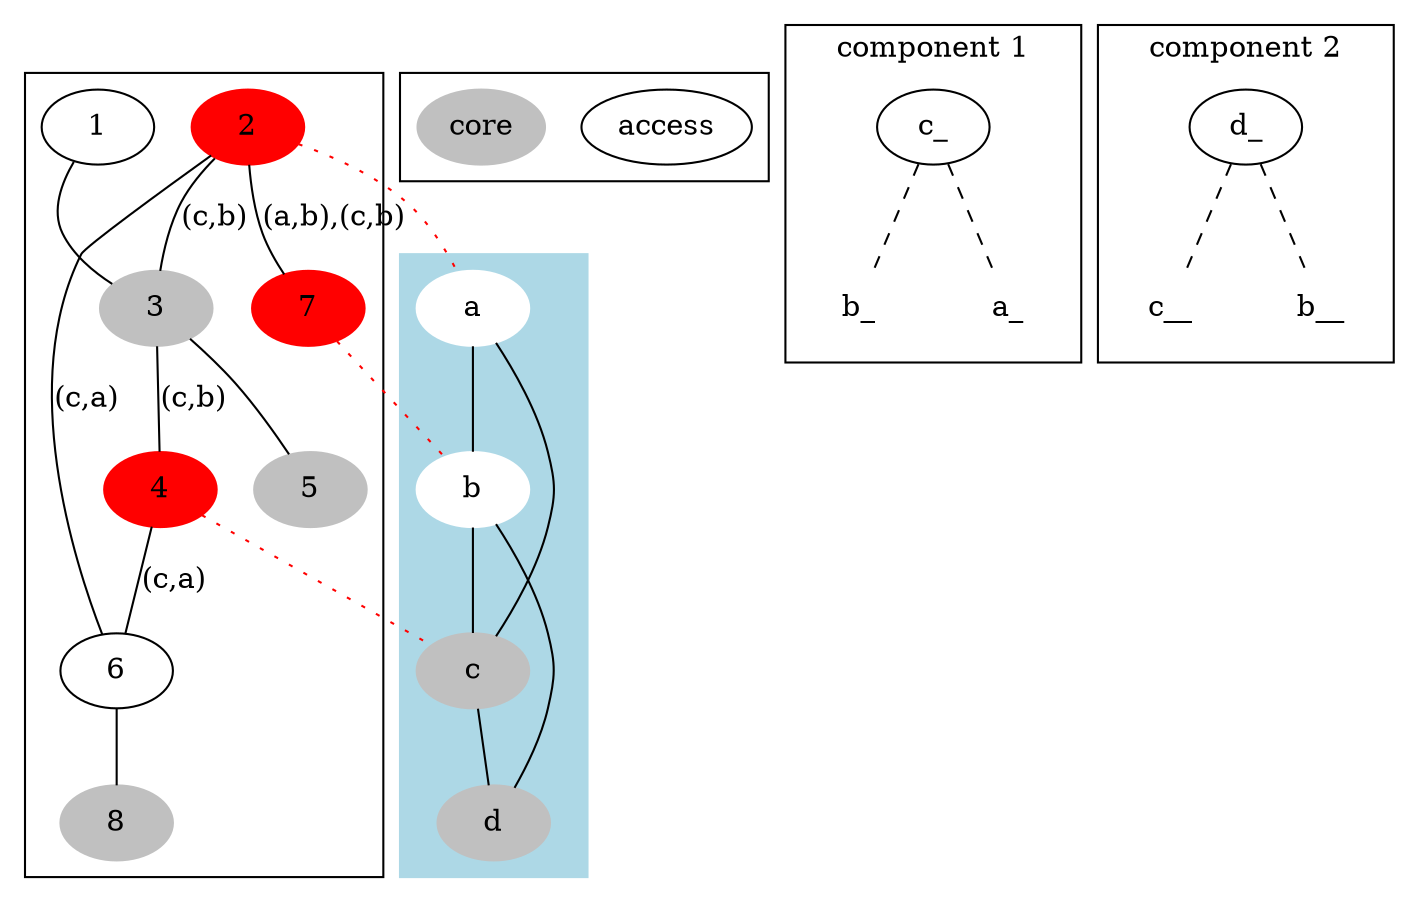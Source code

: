 Graph {
  subgraph cluster_s {
    node [color=black]
    1; 6;
    node [style=filled,color=red]
    2; 7; 4;
    node [style=filled,color=grey]
    8;
    5; 
    3;
  }

  subgraph cluster_v {
    style=filled;
    color=lightblue;
    node [style=filled, color=white]
    a; b;
    node [style=filled, color=grey]
    c; d;
  }
    1 -- 3
    2 -- 3 [ label="(c,b)"]
    2 -- 6 [ label="(c,a)"]
    2 -- 7 [ label= "(a,b),(c,b)"]
    3 -- 4 [ label= "(c,b)"]
    3 -- 5
    4 -- 6 [ label= "(c,a)"]
    6 -- 8
  a -- b
  a -- c
  b -- c
  b -- d
  c -- d

  edge [style=dotted, color=red]
  2 -- a
  7 -- b
  4 -- c

  edge [style=dashed, color=black]
  subgraph cluster_legenda {
    node [color=black] access;
    node [style=filled, color=grey] core;
  }

  subgraph cluster_c1 {
    label = "component 1"
    c_;
    node [color=white]
    b_; a_;
    
    c_ -- a_
    c_ -- b_
  }

  subgraph cluster_c2 {
    label = "component 2"
    d_;
    node [color=white]
    c__; b__;

    d_ -- c__;
    d_ -- b__;
  }
}
